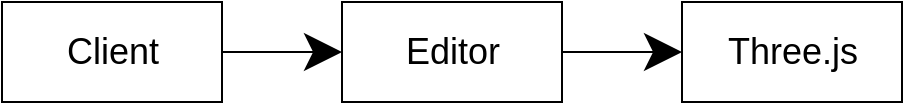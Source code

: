 <mxfile version="14.6.13" type="device"><diagram id="OW-_sJK8ijoG9KznHR4v" name="第 1 页"><mxGraphModel dx="1106" dy="852" grid="1" gridSize="10" guides="1" tooltips="1" connect="1" arrows="1" fold="1" page="1" pageScale="1" pageWidth="827" pageHeight="1169" math="0" shadow="0"><root><mxCell id="0"/><mxCell id="1" parent="0"/><mxCell id="X7iAC0pPc4sz3CW2V_Kq-3" style="edgeStyle=orthogonalEdgeStyle;rounded=0;orthogonalLoop=1;jettySize=auto;html=1;entryX=0;entryY=0.5;entryDx=0;entryDy=0;endSize=16;startSize=16;" parent="1" source="X7iAC0pPc4sz3CW2V_Kq-1" target="X7iAC0pPc4sz3CW2V_Kq-2" edge="1"><mxGeometry relative="1" as="geometry"/></mxCell><mxCell id="X7iAC0pPc4sz3CW2V_Kq-1" value="Editor" style="html=1;fontSize=18;" parent="1" vertex="1"><mxGeometry x="230" y="230" width="110" height="50" as="geometry"/></mxCell><mxCell id="X7iAC0pPc4sz3CW2V_Kq-2" value="Three.js" style="html=1;fontSize=18;" parent="1" vertex="1"><mxGeometry x="400" y="230" width="110" height="50" as="geometry"/></mxCell><mxCell id="X7iAC0pPc4sz3CW2V_Kq-5" style="edgeStyle=orthogonalEdgeStyle;rounded=0;orthogonalLoop=1;jettySize=auto;html=1;entryX=0;entryY=0.5;entryDx=0;entryDy=0;endSize=16;startSize=16;" parent="1" source="X7iAC0pPc4sz3CW2V_Kq-4" target="X7iAC0pPc4sz3CW2V_Kq-1" edge="1"><mxGeometry relative="1" as="geometry"/></mxCell><mxCell id="X7iAC0pPc4sz3CW2V_Kq-4" value="Client" style="html=1;fontSize=18;" parent="1" vertex="1"><mxGeometry x="60" y="230" width="110" height="50" as="geometry"/></mxCell></root></mxGraphModel></diagram></mxfile>